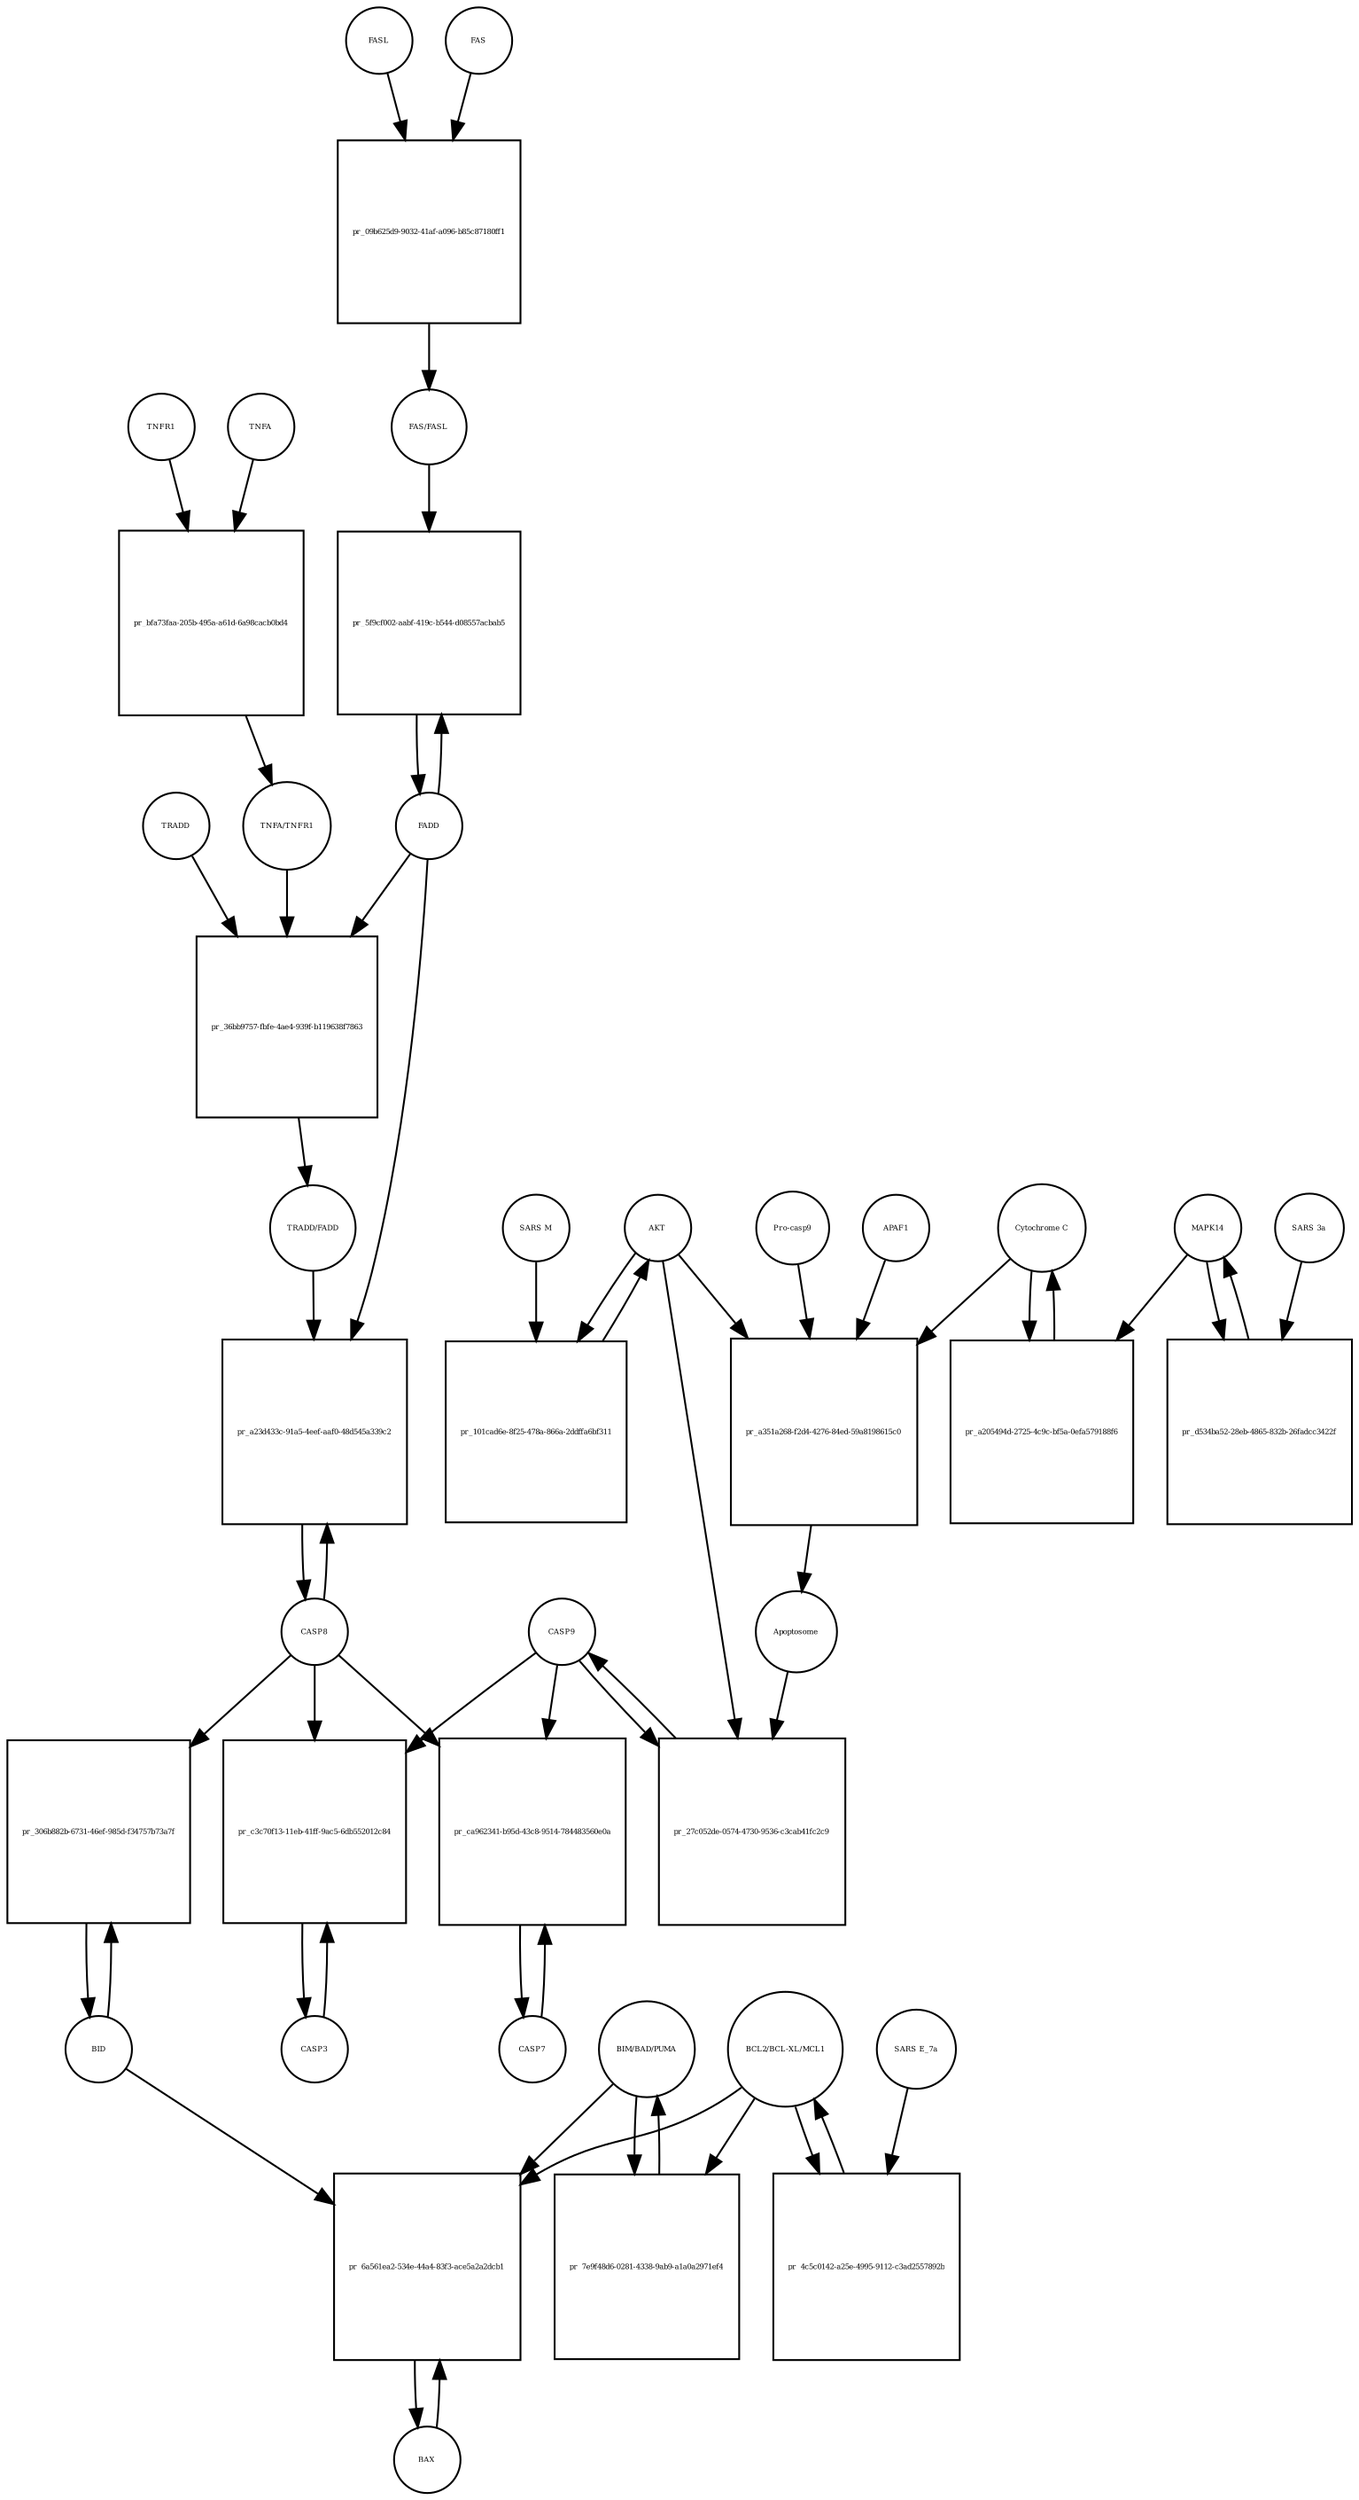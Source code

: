 strict digraph  {
FASL [annotation="", bipartite=0, cls=macromolecule, fontsize=4, label=FASL, shape=circle];
"pr_09b625d9-9032-41af-a096-b85c87180ff1" [annotation="", bipartite=1, cls=process, fontsize=4, label="pr_09b625d9-9032-41af-a096-b85c87180ff1", shape=square];
FAS [annotation="", bipartite=0, cls=macromolecule, fontsize=4, label=FAS, shape=circle];
"FAS/FASL" [annotation="", bipartite=0, cls=complex, fontsize=4, label="FAS/FASL", shape=circle];
TNFA [annotation="", bipartite=0, cls=macromolecule, fontsize=4, label=TNFA, shape=circle];
"pr_bfa73faa-205b-495a-a61d-6a98cacb0bd4" [annotation="", bipartite=1, cls=process, fontsize=4, label="pr_bfa73faa-205b-495a-a61d-6a98cacb0bd4", shape=square];
TNFR1 [annotation="", bipartite=0, cls=macromolecule, fontsize=4, label=TNFR1, shape=circle];
"TNFA/TNFR1" [annotation="", bipartite=0, cls=complex, fontsize=4, label="TNFA/TNFR1", shape=circle];
FADD [annotation="", bipartite=0, cls=macromolecule, fontsize=4, label=FADD, shape=circle];
"pr_5f9cf002-aabf-419c-b544-d08557acbab5" [annotation="", bipartite=1, cls=process, fontsize=4, label="pr_5f9cf002-aabf-419c-b544-d08557acbab5", shape=square];
CASP8 [annotation="", bipartite=0, cls=macromolecule, fontsize=4, label=CASP8, shape=circle];
"pr_a23d433c-91a5-4eef-aaf0-48d545a339c2" [annotation="", bipartite=1, cls=process, fontsize=4, label="pr_a23d433c-91a5-4eef-aaf0-48d545a339c2", shape=square];
"TRADD/FADD" [annotation="", bipartite=0, cls=complex, fontsize=4, label="TRADD/FADD", shape=circle];
CASP3 [annotation="", bipartite=0, cls=macromolecule, fontsize=4, label=CASP3, shape=circle];
"pr_c3c70f13-11eb-41ff-9ac5-6db552012c84" [annotation="", bipartite=1, cls=process, fontsize=4, label="pr_c3c70f13-11eb-41ff-9ac5-6db552012c84", shape=square];
CASP9 [annotation="", bipartite=0, cls=macromolecule, fontsize=4, label=CASP9, shape=circle];
"pr_27c052de-0574-4730-9536-c3cab41fc2c9" [annotation="", bipartite=1, cls=process, fontsize=4, label="pr_27c052de-0574-4730-9536-c3cab41fc2c9", shape=square];
Apoptosome [annotation="", bipartite=0, cls=complex, fontsize=4, label=Apoptosome, shape=circle];
AKT [annotation="", bipartite=0, cls=macromolecule, fontsize=4, label=AKT, shape=circle];
BID [annotation="", bipartite=0, cls=macromolecule, fontsize=4, label=BID, shape=circle];
"pr_306b882b-6731-46ef-985d-f34757b73a7f" [annotation="", bipartite=1, cls=process, fontsize=4, label="pr_306b882b-6731-46ef-985d-f34757b73a7f", shape=square];
BAX [annotation="", bipartite=0, cls=macromolecule, fontsize=4, label=BAX, shape=circle];
"pr_6a561ea2-534e-44a4-83f3-ace5a2a2dcb1" [annotation="", bipartite=1, cls=process, fontsize=4, label="pr_6a561ea2-534e-44a4-83f3-ace5a2a2dcb1", shape=square];
"BIM/BAD/PUMA" [annotation="", bipartite=0, cls=complex, fontsize=4, label="BIM/BAD/PUMA", shape=circle];
"BCL2/BCL-XL/MCL1" [annotation="", bipartite=0, cls=complex, fontsize=4, label="BCL2/BCL-XL/MCL1", shape=circle];
"Cytochrome C" [annotation="", bipartite=0, cls=macromolecule, fontsize=4, label="Cytochrome C", shape=circle];
"pr_a205494d-2725-4c9c-bf5a-0efa579188f6" [annotation="", bipartite=1, cls=process, fontsize=4, label="pr_a205494d-2725-4c9c-bf5a-0efa579188f6", shape=square];
MAPK14 [annotation="", bipartite=0, cls=macromolecule, fontsize=4, label=MAPK14, shape=circle];
APAF1 [annotation="", bipartite=0, cls=macromolecule, fontsize=4, label=APAF1, shape=circle];
"pr_a351a268-f2d4-4276-84ed-59a8198615c0" [annotation="", bipartite=1, cls=process, fontsize=4, label="pr_a351a268-f2d4-4276-84ed-59a8198615c0", shape=square];
"Pro-casp9" [annotation="", bipartite=0, cls=macromolecule, fontsize=4, label="Pro-casp9", shape=circle];
CASP7 [annotation="", bipartite=0, cls=macromolecule, fontsize=4, label=CASP7, shape=circle];
"pr_ca962341-b95d-43c8-9514-784483560e0a" [annotation="", bipartite=1, cls=process, fontsize=4, label="pr_ca962341-b95d-43c8-9514-784483560e0a", shape=square];
"pr_101cad6e-8f25-478a-866a-2ddffa6bf311" [annotation="", bipartite=1, cls=process, fontsize=4, label="pr_101cad6e-8f25-478a-866a-2ddffa6bf311", shape=square];
"SARS M" [annotation="", bipartite=0, cls=macromolecule, fontsize=4, label="SARS M", shape=circle];
"pr_36bb9757-fbfe-4ae4-939f-b119638f7863" [annotation="", bipartite=1, cls=process, fontsize=4, label="pr_36bb9757-fbfe-4ae4-939f-b119638f7863", shape=square];
TRADD [annotation="", bipartite=0, cls=macromolecule, fontsize=4, label=TRADD, shape=circle];
"pr_d534ba52-28eb-4865-832b-26fadcc3422f" [annotation="", bipartite=1, cls=process, fontsize=4, label="pr_d534ba52-28eb-4865-832b-26fadcc3422f", shape=square];
"SARS 3a" [annotation="", bipartite=0, cls=macromolecule, fontsize=4, label="SARS 3a", shape=circle];
"pr_7e9f48d6-0281-4338-9ab9-a1a0a2971ef4" [annotation="", bipartite=1, cls=process, fontsize=4, label="pr_7e9f48d6-0281-4338-9ab9-a1a0a2971ef4", shape=square];
"pr_4c5c0142-a25e-4995-9112-c3ad2557892b" [annotation="", bipartite=1, cls=process, fontsize=4, label="pr_4c5c0142-a25e-4995-9112-c3ad2557892b", shape=square];
"SARS E_7a" [annotation="", bipartite=0, cls=macromolecule, fontsize=4, label="SARS E_7a", shape=circle];
FASL -> "pr_09b625d9-9032-41af-a096-b85c87180ff1"  [annotation="", interaction_type=consumption];
"pr_09b625d9-9032-41af-a096-b85c87180ff1" -> "FAS/FASL"  [annotation="", interaction_type=production];
FAS -> "pr_09b625d9-9032-41af-a096-b85c87180ff1"  [annotation="", interaction_type=consumption];
"FAS/FASL" -> "pr_5f9cf002-aabf-419c-b544-d08557acbab5"  [annotation="urn_miriam_kegg.pathway_hsa04210", interaction_type=catalysis];
TNFA -> "pr_bfa73faa-205b-495a-a61d-6a98cacb0bd4"  [annotation="", interaction_type=consumption];
"pr_bfa73faa-205b-495a-a61d-6a98cacb0bd4" -> "TNFA/TNFR1"  [annotation="", interaction_type=production];
TNFR1 -> "pr_bfa73faa-205b-495a-a61d-6a98cacb0bd4"  [annotation="", interaction_type=consumption];
"TNFA/TNFR1" -> "pr_36bb9757-fbfe-4ae4-939f-b119638f7863"  [annotation="urn_miriam_kegg.pathway_hsa04210", interaction_type=catalysis];
FADD -> "pr_5f9cf002-aabf-419c-b544-d08557acbab5"  [annotation="", interaction_type=consumption];
FADD -> "pr_a23d433c-91a5-4eef-aaf0-48d545a339c2"  [annotation="urn_miriam_kegg.pathway_hsa04210", interaction_type=catalysis];
FADD -> "pr_36bb9757-fbfe-4ae4-939f-b119638f7863"  [annotation="", interaction_type=consumption];
"pr_5f9cf002-aabf-419c-b544-d08557acbab5" -> FADD  [annotation="", interaction_type=production];
CASP8 -> "pr_a23d433c-91a5-4eef-aaf0-48d545a339c2"  [annotation="", interaction_type=consumption];
CASP8 -> "pr_c3c70f13-11eb-41ff-9ac5-6db552012c84"  [annotation="urn_miriam_kegg.pathway_hsa04210", interaction_type=catalysis];
CASP8 -> "pr_306b882b-6731-46ef-985d-f34757b73a7f"  [annotation="urn_miriam_kegg.pathway_hsa04210", interaction_type=catalysis];
CASP8 -> "pr_ca962341-b95d-43c8-9514-784483560e0a"  [annotation="urn_miriam_kegg.pathway_hsa04210", interaction_type=catalysis];
"pr_a23d433c-91a5-4eef-aaf0-48d545a339c2" -> CASP8  [annotation="", interaction_type=production];
"TRADD/FADD" -> "pr_a23d433c-91a5-4eef-aaf0-48d545a339c2"  [annotation="urn_miriam_kegg.pathway_hsa04210", interaction_type=catalysis];
CASP3 -> "pr_c3c70f13-11eb-41ff-9ac5-6db552012c84"  [annotation="", interaction_type=consumption];
"pr_c3c70f13-11eb-41ff-9ac5-6db552012c84" -> CASP3  [annotation="", interaction_type=production];
CASP9 -> "pr_c3c70f13-11eb-41ff-9ac5-6db552012c84"  [annotation="urn_miriam_kegg.pathway_hsa04210", interaction_type=catalysis];
CASP9 -> "pr_27c052de-0574-4730-9536-c3cab41fc2c9"  [annotation="", interaction_type=consumption];
CASP9 -> "pr_ca962341-b95d-43c8-9514-784483560e0a"  [annotation="urn_miriam_kegg.pathway_hsa04210", interaction_type=catalysis];
"pr_27c052de-0574-4730-9536-c3cab41fc2c9" -> CASP9  [annotation="", interaction_type=production];
Apoptosome -> "pr_27c052de-0574-4730-9536-c3cab41fc2c9"  [annotation="urn_miriam_kegg.pathway_hsa04210", interaction_type=catalysis];
AKT -> "pr_27c052de-0574-4730-9536-c3cab41fc2c9"  [annotation="urn_miriam_kegg.pathway_hsa04210", interaction_type=inhibition];
AKT -> "pr_a351a268-f2d4-4276-84ed-59a8198615c0"  [annotation="urn_miriam_kegg.pathway_hsa04210", interaction_type=inhibition];
AKT -> "pr_101cad6e-8f25-478a-866a-2ddffa6bf311"  [annotation="", interaction_type=consumption];
BID -> "pr_306b882b-6731-46ef-985d-f34757b73a7f"  [annotation="", interaction_type=consumption];
BID -> "pr_6a561ea2-534e-44a4-83f3-ace5a2a2dcb1"  [annotation=urn_miriam_pubmed_31226023, interaction_type=catalysis];
"pr_306b882b-6731-46ef-985d-f34757b73a7f" -> BID  [annotation="", interaction_type=production];
BAX -> "pr_6a561ea2-534e-44a4-83f3-ace5a2a2dcb1"  [annotation="", interaction_type=consumption];
"pr_6a561ea2-534e-44a4-83f3-ace5a2a2dcb1" -> BAX  [annotation="", interaction_type=production];
"BIM/BAD/PUMA" -> "pr_6a561ea2-534e-44a4-83f3-ace5a2a2dcb1"  [annotation=urn_miriam_pubmed_31226023, interaction_type=catalysis];
"BIM/BAD/PUMA" -> "pr_7e9f48d6-0281-4338-9ab9-a1a0a2971ef4"  [annotation="", interaction_type=consumption];
"BCL2/BCL-XL/MCL1" -> "pr_6a561ea2-534e-44a4-83f3-ace5a2a2dcb1"  [annotation=urn_miriam_pubmed_31226023, interaction_type=inhibition];
"BCL2/BCL-XL/MCL1" -> "pr_7e9f48d6-0281-4338-9ab9-a1a0a2971ef4"  [annotation="", interaction_type=inhibition];
"BCL2/BCL-XL/MCL1" -> "pr_4c5c0142-a25e-4995-9112-c3ad2557892b"  [annotation="", interaction_type=consumption];
"Cytochrome C" -> "pr_a205494d-2725-4c9c-bf5a-0efa579188f6"  [annotation="", interaction_type=consumption];
"Cytochrome C" -> "pr_a351a268-f2d4-4276-84ed-59a8198615c0"  [annotation="", interaction_type=consumption];
"pr_a205494d-2725-4c9c-bf5a-0efa579188f6" -> "Cytochrome C"  [annotation="", interaction_type=production];
MAPK14 -> "pr_a205494d-2725-4c9c-bf5a-0efa579188f6"  [annotation="urn_miriam_kegg.pathway_hsa04210|urn_miriam_pubmed_31226023", interaction_type=catalysis];
MAPK14 -> "pr_d534ba52-28eb-4865-832b-26fadcc3422f"  [annotation="", interaction_type=consumption];
APAF1 -> "pr_a351a268-f2d4-4276-84ed-59a8198615c0"  [annotation="", interaction_type=consumption];
"pr_a351a268-f2d4-4276-84ed-59a8198615c0" -> Apoptosome  [annotation="", interaction_type=production];
"Pro-casp9" -> "pr_a351a268-f2d4-4276-84ed-59a8198615c0"  [annotation="", interaction_type=consumption];
CASP7 -> "pr_ca962341-b95d-43c8-9514-784483560e0a"  [annotation="", interaction_type=consumption];
"pr_ca962341-b95d-43c8-9514-784483560e0a" -> CASP7  [annotation="", interaction_type=production];
"pr_101cad6e-8f25-478a-866a-2ddffa6bf311" -> AKT  [annotation="", interaction_type=production];
"SARS M" -> "pr_101cad6e-8f25-478a-866a-2ddffa6bf311"  [annotation=urn_miriam_pubmed_31226023, interaction_type=inhibition];
"pr_36bb9757-fbfe-4ae4-939f-b119638f7863" -> "TRADD/FADD"  [annotation="", interaction_type=production];
TRADD -> "pr_36bb9757-fbfe-4ae4-939f-b119638f7863"  [annotation="", interaction_type=consumption];
"pr_d534ba52-28eb-4865-832b-26fadcc3422f" -> MAPK14  [annotation="", interaction_type=production];
"SARS 3a" -> "pr_d534ba52-28eb-4865-832b-26fadcc3422f"  [annotation=urn_miriam_pubmed_31226023, interaction_type=catalysis];
"pr_7e9f48d6-0281-4338-9ab9-a1a0a2971ef4" -> "BIM/BAD/PUMA"  [annotation="", interaction_type=production];
"pr_4c5c0142-a25e-4995-9112-c3ad2557892b" -> "BCL2/BCL-XL/MCL1"  [annotation="", interaction_type=production];
"SARS E_7a" -> "pr_4c5c0142-a25e-4995-9112-c3ad2557892b"  [annotation="", interaction_type=inhibition];
}
